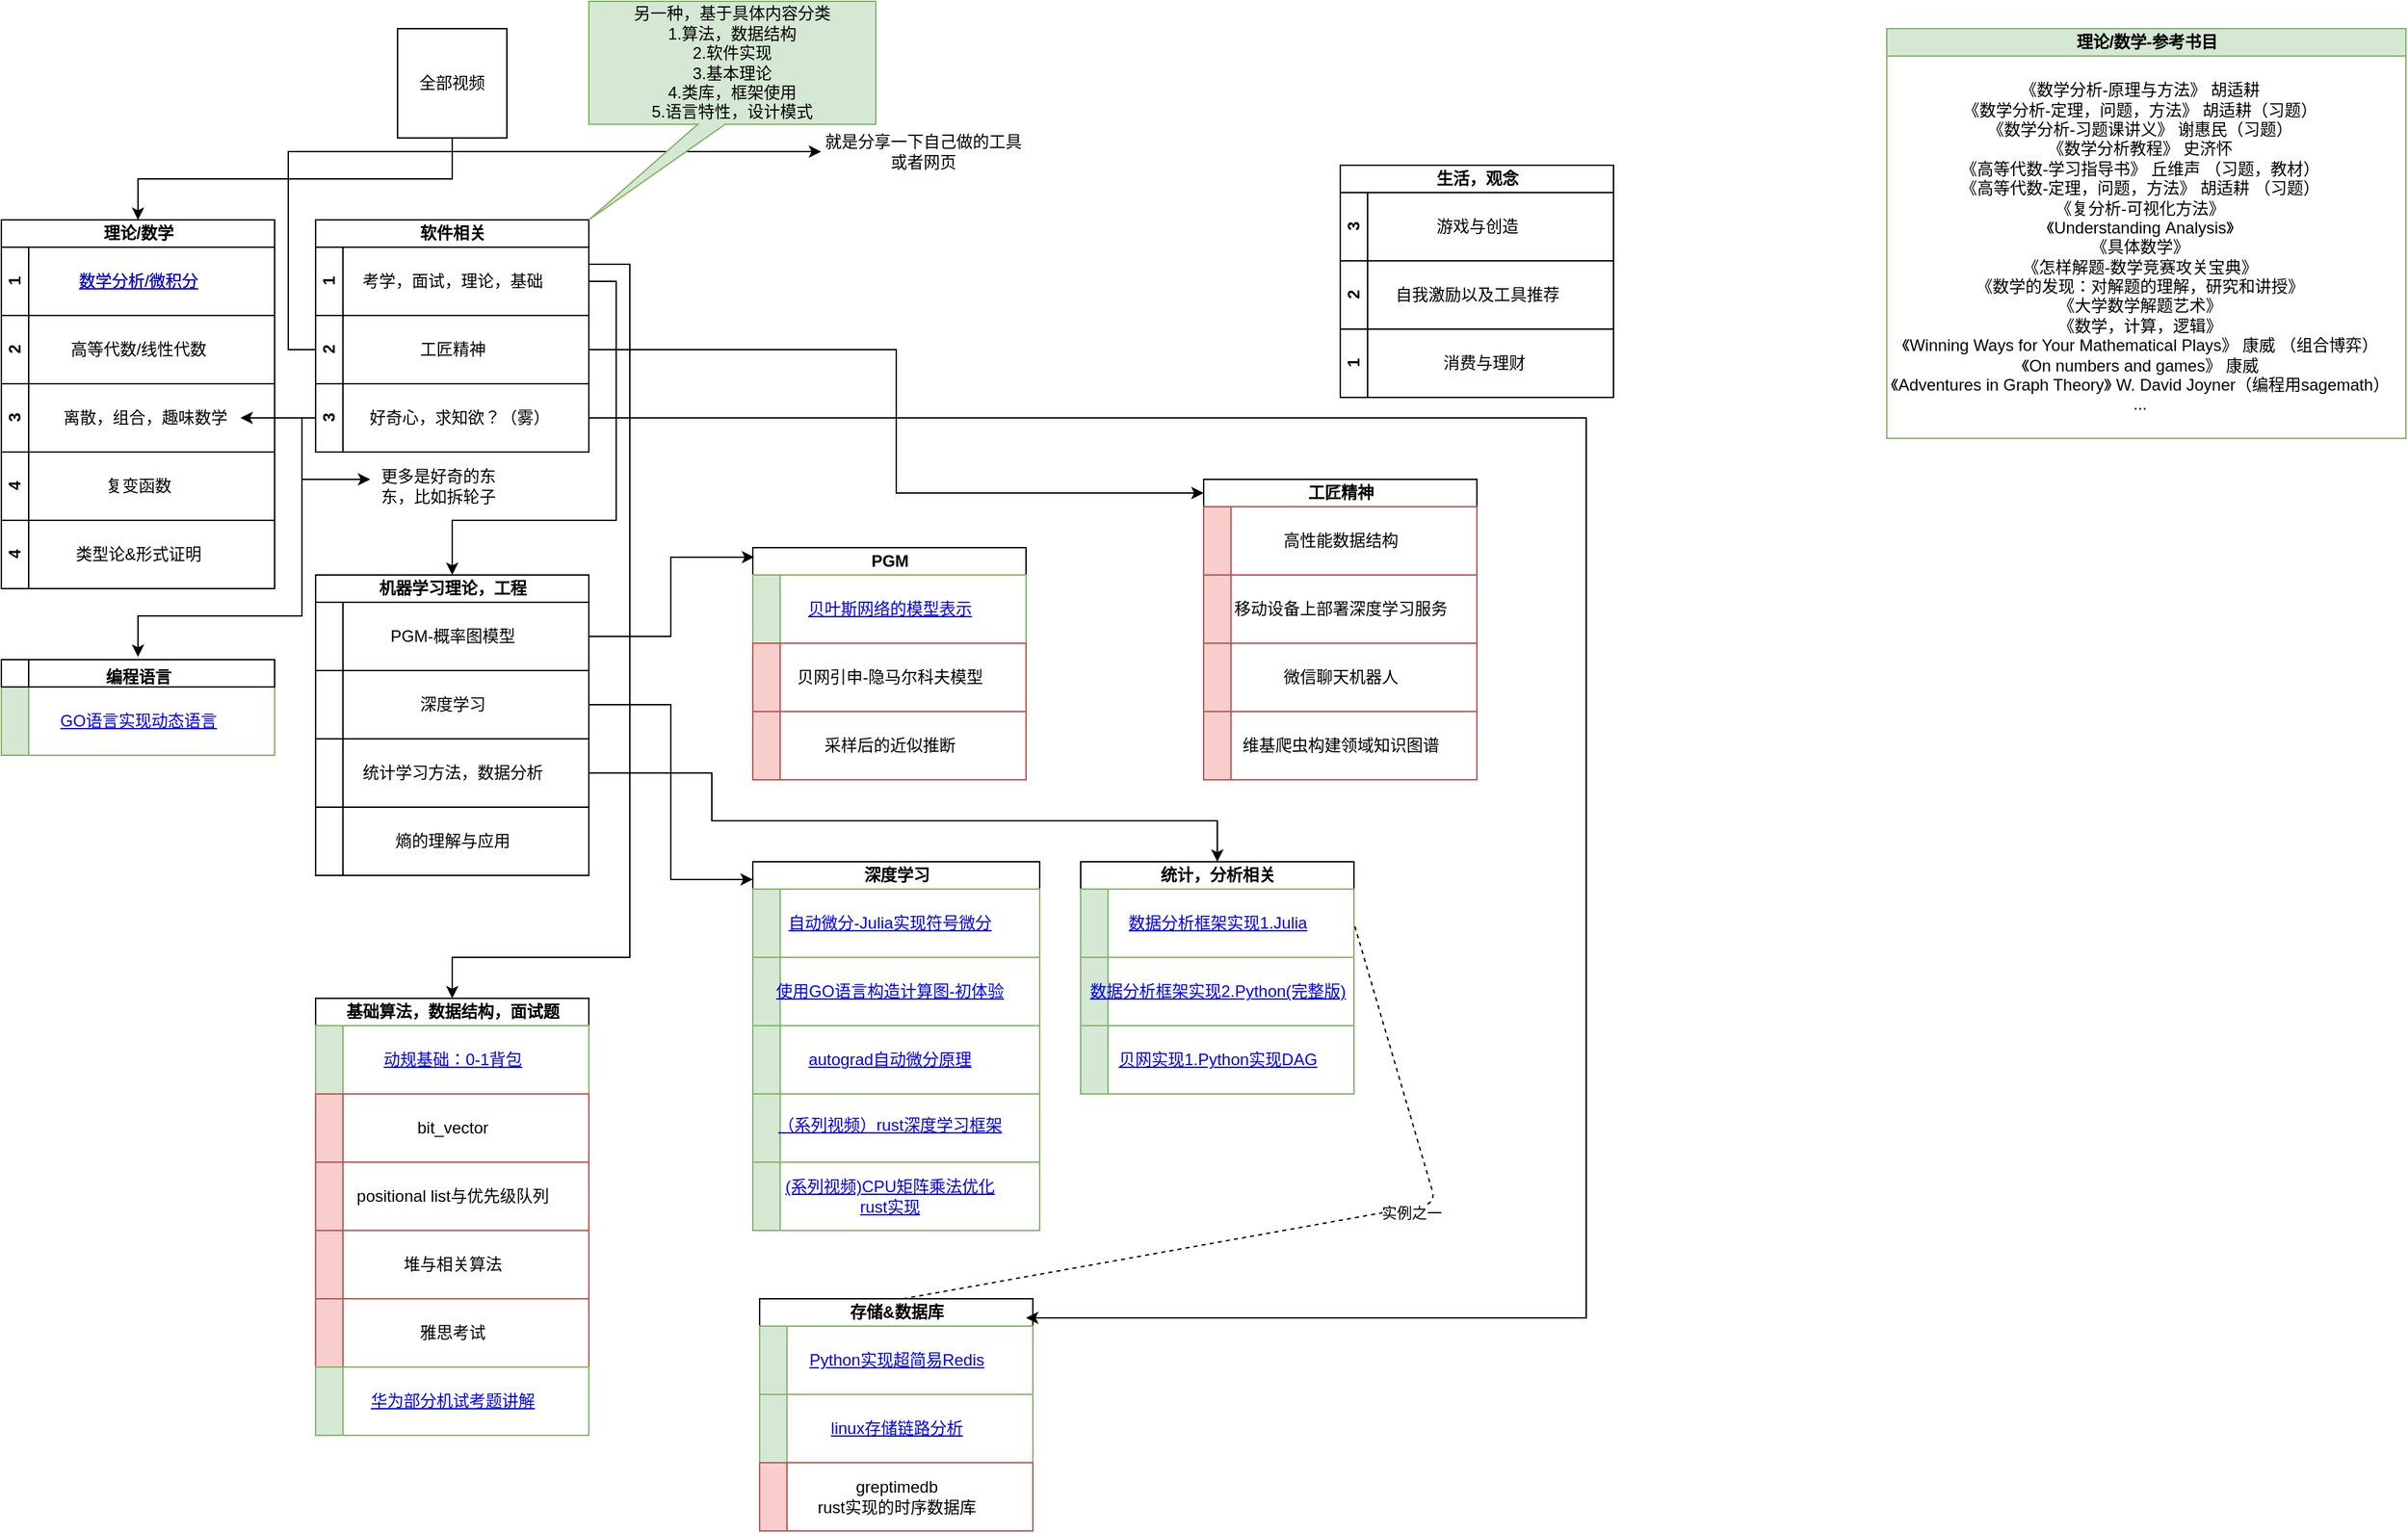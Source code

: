 <mxfile version="21.6.5" type="github" pages="4">
  <diagram id="NwGpluzZfBLq9LY4LFKO" name="小飒的总览">
    <mxGraphModel dx="1434" dy="746" grid="1" gridSize="10" guides="1" tooltips="1" connect="1" arrows="1" fold="1" page="1" pageScale="1" pageWidth="2339" pageHeight="3300" math="0" shadow="0">
      <root>
        <mxCell id="0" />
        <mxCell id="1" parent="0" />
        <mxCell id="8-7b5ulnc9BxNWWt8EDz-7" style="edgeStyle=orthogonalEdgeStyle;rounded=0;orthogonalLoop=1;jettySize=auto;html=1;exitX=0.5;exitY=1;exitDx=0;exitDy=0;entryX=0.5;entryY=0;entryDx=0;entryDy=0;" parent="1" source="8-7b5ulnc9BxNWWt8EDz-1" target="8-7b5ulnc9BxNWWt8EDz-2" edge="1">
          <mxGeometry relative="1" as="geometry" />
        </mxCell>
        <mxCell id="8-7b5ulnc9BxNWWt8EDz-1" value="全部视频" style="whiteSpace=wrap;html=1;aspect=fixed;" parent="1" vertex="1">
          <mxGeometry x="400" y="40" width="80" height="80" as="geometry" />
        </mxCell>
        <mxCell id="8-7b5ulnc9BxNWWt8EDz-2" value="理论/数学" style="swimlane;html=1;childLayout=stackLayout;resizeParent=1;resizeParentMax=0;horizontal=1;startSize=20;horizontalStack=0;" parent="1" vertex="1">
          <mxGeometry x="110" y="180" width="200" height="170" as="geometry">
            <mxRectangle x="110" y="180" width="80" height="20" as="alternateBounds" />
          </mxGeometry>
        </mxCell>
        <mxCell id="8-7b5ulnc9BxNWWt8EDz-5" value="3" style="swimlane;html=1;startSize=20;horizontal=0;" parent="8-7b5ulnc9BxNWWt8EDz-2" vertex="1">
          <mxGeometry y="20" width="200" height="50" as="geometry" />
        </mxCell>
        <mxCell id="5zsLjc5uwQKFEbnbnq62-4" value="数学分析/微积分" style="text;html=1;align=center;verticalAlign=middle;resizable=0;points=[];autosize=1;" parent="8-7b5ulnc9BxNWWt8EDz-5" vertex="1">
          <mxGeometry x="50" y="15" width="100" height="20" as="geometry" />
        </mxCell>
        <mxCell id="8-7b5ulnc9BxNWWt8EDz-4" value="2" style="swimlane;html=1;startSize=20;horizontal=0;" parent="8-7b5ulnc9BxNWWt8EDz-2" vertex="1">
          <mxGeometry y="70" width="200" height="50" as="geometry" />
        </mxCell>
        <mxCell id="5zsLjc5uwQKFEbnbnq62-6" value="高等代数/线性代数" style="text;html=1;align=center;verticalAlign=middle;resizable=0;points=[];autosize=1;" parent="8-7b5ulnc9BxNWWt8EDz-4" vertex="1">
          <mxGeometry x="45" y="15" width="110" height="20" as="geometry" />
        </mxCell>
        <mxCell id="aSM2XhxC3ORgOG6r9dh8-21" value="1" style="swimlane;html=1;startSize=20;horizontal=0;" parent="8-7b5ulnc9BxNWWt8EDz-4" vertex="1">
          <mxGeometry y="-50" width="200" height="50" as="geometry" />
        </mxCell>
        <mxCell id="aSM2XhxC3ORgOG6r9dh8-22" value="&lt;a href=&quot;data:page/id,3H9gWlur2JMa4de04QZ2&quot;&gt;数学分析/微积分&lt;/a&gt;" style="text;html=1;align=center;verticalAlign=middle;resizable=0;points=[];autosize=1;" parent="aSM2XhxC3ORgOG6r9dh8-21" vertex="1">
          <mxGeometry x="45" y="10" width="110" height="30" as="geometry" />
        </mxCell>
        <mxCell id="8-7b5ulnc9BxNWWt8EDz-3" value="3" style="swimlane;html=1;startSize=20;horizontal=0;" parent="8-7b5ulnc9BxNWWt8EDz-2" vertex="1">
          <mxGeometry y="120" width="200" height="50" as="geometry" />
        </mxCell>
        <mxCell id="5zsLjc5uwQKFEbnbnq62-7" value="离散，组合，趣味数学" style="text;html=1;align=center;verticalAlign=middle;resizable=0;points=[];autosize=1;" parent="8-7b5ulnc9BxNWWt8EDz-3" vertex="1">
          <mxGeometry x="35" y="15" width="140" height="20" as="geometry" />
        </mxCell>
        <mxCell id="aSM2XhxC3ORgOG6r9dh8-1" value="软件相关" style="swimlane;html=1;childLayout=stackLayout;resizeParent=1;resizeParentMax=0;horizontal=1;startSize=20;horizontalStack=0;" parent="1" vertex="1">
          <mxGeometry x="340" y="180" width="200" height="170" as="geometry" />
        </mxCell>
        <mxCell id="aSM2XhxC3ORgOG6r9dh8-2" value="1" style="swimlane;html=1;startSize=20;horizontal=0;" parent="aSM2XhxC3ORgOG6r9dh8-1" vertex="1">
          <mxGeometry y="20" width="200" height="50" as="geometry" />
        </mxCell>
        <mxCell id="aSM2XhxC3ORgOG6r9dh8-3" value="考学，面试，理论，基础" style="text;html=1;align=center;verticalAlign=middle;resizable=0;points=[];autosize=1;" parent="aSM2XhxC3ORgOG6r9dh8-2" vertex="1">
          <mxGeometry x="25" y="15" width="150" height="20" as="geometry" />
        </mxCell>
        <mxCell id="aSM2XhxC3ORgOG6r9dh8-4" value="2" style="swimlane;html=1;startSize=20;horizontal=0;" parent="aSM2XhxC3ORgOG6r9dh8-1" vertex="1">
          <mxGeometry y="70" width="200" height="50" as="geometry" />
        </mxCell>
        <mxCell id="aSM2XhxC3ORgOG6r9dh8-5" value="工匠精神" style="text;html=1;align=center;verticalAlign=middle;resizable=0;points=[];autosize=1;" parent="aSM2XhxC3ORgOG6r9dh8-4" vertex="1">
          <mxGeometry x="70" y="15" width="60" height="20" as="geometry" />
        </mxCell>
        <mxCell id="aSM2XhxC3ORgOG6r9dh8-6" value="3" style="swimlane;html=1;startSize=20;horizontal=0;" parent="aSM2XhxC3ORgOG6r9dh8-1" vertex="1">
          <mxGeometry y="120" width="200" height="50" as="geometry" />
        </mxCell>
        <mxCell id="aSM2XhxC3ORgOG6r9dh8-7" value="好奇心，求知欲？（雾）" style="text;html=1;align=center;verticalAlign=middle;resizable=0;points=[];autosize=1;" parent="aSM2XhxC3ORgOG6r9dh8-6" vertex="1">
          <mxGeometry x="30" y="15" width="150" height="20" as="geometry" />
        </mxCell>
        <mxCell id="aSM2XhxC3ORgOG6r9dh8-8" value="生活，观念" style="swimlane;html=1;childLayout=stackLayout;resizeParent=1;resizeParentMax=0;horizontal=1;startSize=20;horizontalStack=0;" parent="1" vertex="1">
          <mxGeometry x="1090" y="140" width="200" height="170" as="geometry" />
        </mxCell>
        <mxCell id="aSM2XhxC3ORgOG6r9dh8-9" value="3" style="swimlane;html=1;startSize=20;horizontal=0;" parent="aSM2XhxC3ORgOG6r9dh8-8" vertex="1">
          <mxGeometry y="20" width="200" height="50" as="geometry" />
        </mxCell>
        <mxCell id="aSM2XhxC3ORgOG6r9dh8-10" value="游戏与创造" style="text;html=1;align=center;verticalAlign=middle;resizable=0;points=[];autosize=1;" parent="aSM2XhxC3ORgOG6r9dh8-9" vertex="1">
          <mxGeometry x="60" y="15" width="80" height="20" as="geometry" />
        </mxCell>
        <mxCell id="aSM2XhxC3ORgOG6r9dh8-11" value="2" style="swimlane;html=1;startSize=20;horizontal=0;" parent="aSM2XhxC3ORgOG6r9dh8-8" vertex="1">
          <mxGeometry y="70" width="200" height="50" as="geometry" />
        </mxCell>
        <mxCell id="aSM2XhxC3ORgOG6r9dh8-12" value="自我激励以及工具推荐" style="text;html=1;align=center;verticalAlign=middle;resizable=0;points=[];autosize=1;" parent="aSM2XhxC3ORgOG6r9dh8-11" vertex="1">
          <mxGeometry x="30" y="15" width="140" height="20" as="geometry" />
        </mxCell>
        <mxCell id="aSM2XhxC3ORgOG6r9dh8-13" value="1" style="swimlane;html=1;startSize=20;horizontal=0;" parent="aSM2XhxC3ORgOG6r9dh8-8" vertex="1">
          <mxGeometry y="120" width="200" height="50" as="geometry" />
        </mxCell>
        <mxCell id="aSM2XhxC3ORgOG6r9dh8-14" value="消费与理财" style="text;html=1;align=center;verticalAlign=middle;resizable=0;points=[];autosize=1;" parent="aSM2XhxC3ORgOG6r9dh8-13" vertex="1">
          <mxGeometry x="65" y="15" width="80" height="20" as="geometry" />
        </mxCell>
        <mxCell id="aSM2XhxC3ORgOG6r9dh8-25" value="4" style="swimlane;html=1;startSize=20;horizontal=0;" parent="1" vertex="1">
          <mxGeometry x="110" y="350" width="200" height="50" as="geometry" />
        </mxCell>
        <mxCell id="aSM2XhxC3ORgOG6r9dh8-26" value="复变函数" style="text;html=1;align=center;verticalAlign=middle;resizable=0;points=[];autosize=1;" parent="aSM2XhxC3ORgOG6r9dh8-25" vertex="1">
          <mxGeometry x="70" y="15" width="60" height="20" as="geometry" />
        </mxCell>
        <mxCell id="aSM2XhxC3ORgOG6r9dh8-57" value="理论/数学-参考书目" style="swimlane;startSize=20;strokeColor=#82b366;fillColor=#d5e8d4;html=1;" parent="1" vertex="1">
          <mxGeometry x="1490" y="40" width="380" height="300" as="geometry" />
        </mxCell>
        <mxCell id="aSM2XhxC3ORgOG6r9dh8-58" value="《数学分析-原理与方法》 胡适耕&lt;br&gt;《数学分析-定理，问题，方法》 胡适耕（习题）&lt;br&gt;《数学分析-习题课讲义》 谢惠民（习题）&lt;br&gt;《数学分析教程》 史济怀&lt;br&gt;《高等代数-学习指导书》 丘维声 （习题，教材）&lt;br&gt;《高等代数-定理，问题，方法》 胡适耕 （习题）&lt;br&gt;《复分析-可视化方法》&lt;br&gt;《&lt;span&gt;Understanding&amp;nbsp;&lt;/span&gt;&lt;span&gt;Analysis&lt;/span&gt;》&lt;br&gt;《具体数学》&lt;br&gt;《怎样解题-数学竞赛攻关宝典》&lt;br&gt;《数学的发现：对解题的理解，研究和讲授》&lt;br&gt;《大学数学解题艺术》&lt;br&gt;《数学，计算，逻辑》&lt;br&gt;《Winning Ways for Your Mathematical Plays》 康威 （组合博弈）&lt;br&gt;《On numbers and games》 康威&lt;br&gt;《Adventures in Graph Theory》 W. David Joyner（编程用sagemath）&lt;br&gt;..." style="text;html=1;align=center;verticalAlign=middle;resizable=0;points=[];autosize=1;" parent="aSM2XhxC3ORgOG6r9dh8-57" vertex="1">
          <mxGeometry x="-10" y="40" width="390" height="240" as="geometry" />
        </mxCell>
        <mxCell id="aSM2XhxC3ORgOG6r9dh8-63" value="就是分享一下自己做的工具或者网页" style="text;html=1;strokeColor=none;fillColor=none;align=center;verticalAlign=middle;whiteSpace=wrap;rounded=0;startSize=20;" parent="1" vertex="1">
          <mxGeometry x="710" y="110" width="150" height="40" as="geometry" />
        </mxCell>
        <mxCell id="aSM2XhxC3ORgOG6r9dh8-66" style="edgeStyle=orthogonalEdgeStyle;rounded=0;orthogonalLoop=1;jettySize=auto;html=1;startSize=20;entryX=0;entryY=0.5;entryDx=0;entryDy=0;" parent="1" source="aSM2XhxC3ORgOG6r9dh8-4" target="aSM2XhxC3ORgOG6r9dh8-63" edge="1">
          <mxGeometry relative="1" as="geometry">
            <mxPoint x="700" y="120" as="targetPoint" />
            <Array as="points">
              <mxPoint x="320" y="275" />
              <mxPoint x="320" y="130" />
            </Array>
          </mxGeometry>
        </mxCell>
        <mxCell id="aSM2XhxC3ORgOG6r9dh8-70" value="机器学习理论，工程" style="swimlane;html=1;childLayout=stackLayout;resizeParent=1;resizeParentMax=0;horizontal=1;startSize=20;horizontalStack=0;" parent="1" vertex="1">
          <mxGeometry x="340" y="440" width="200" height="170" as="geometry" />
        </mxCell>
        <mxCell id="aSM2XhxC3ORgOG6r9dh8-71" value="" style="swimlane;html=1;startSize=20;horizontal=0;" parent="aSM2XhxC3ORgOG6r9dh8-70" vertex="1">
          <mxGeometry y="20" width="200" height="50" as="geometry" />
        </mxCell>
        <mxCell id="aSM2XhxC3ORgOG6r9dh8-72" value="PGM-概率图模型" style="text;html=1;align=center;verticalAlign=middle;resizable=0;points=[];autosize=1;" parent="aSM2XhxC3ORgOG6r9dh8-71" vertex="1">
          <mxGeometry x="45" y="15" width="110" height="20" as="geometry" />
        </mxCell>
        <mxCell id="aSM2XhxC3ORgOG6r9dh8-73" value="" style="swimlane;html=1;startSize=20;horizontal=0;" parent="aSM2XhxC3ORgOG6r9dh8-70" vertex="1">
          <mxGeometry y="70" width="200" height="50" as="geometry" />
        </mxCell>
        <mxCell id="aSM2XhxC3ORgOG6r9dh8-74" value="深度学习" style="text;html=1;align=center;verticalAlign=middle;resizable=0;points=[];autosize=1;" parent="aSM2XhxC3ORgOG6r9dh8-73" vertex="1">
          <mxGeometry x="70" y="15" width="60" height="20" as="geometry" />
        </mxCell>
        <mxCell id="aSM2XhxC3ORgOG6r9dh8-75" value="" style="swimlane;html=1;startSize=20;horizontal=0;" parent="aSM2XhxC3ORgOG6r9dh8-70" vertex="1">
          <mxGeometry y="120" width="200" height="50" as="geometry" />
        </mxCell>
        <mxCell id="aSM2XhxC3ORgOG6r9dh8-86" value="统计学习方法，数据分析" style="text;html=1;align=center;verticalAlign=middle;resizable=0;points=[];autosize=1;" parent="aSM2XhxC3ORgOG6r9dh8-75" vertex="1">
          <mxGeometry x="25" y="15" width="150" height="20" as="geometry" />
        </mxCell>
        <mxCell id="aSM2XhxC3ORgOG6r9dh8-84" style="edgeStyle=orthogonalEdgeStyle;rounded=0;orthogonalLoop=1;jettySize=auto;html=1;exitX=0;exitY=0.5;exitDx=0;exitDy=0;startSize=20;" parent="1" source="aSM2XhxC3ORgOG6r9dh8-6" target="aSM2XhxC3ORgOG6r9dh8-85" edge="1">
          <mxGeometry relative="1" as="geometry">
            <mxPoint x="400" y="370" as="targetPoint" />
            <Array as="points">
              <mxPoint x="330" y="325" />
              <mxPoint x="330" y="370" />
            </Array>
          </mxGeometry>
        </mxCell>
        <mxCell id="aSM2XhxC3ORgOG6r9dh8-85" value="更多是好奇的东东，比如拆轮子" style="text;html=1;strokeColor=none;fillColor=none;align=center;verticalAlign=middle;whiteSpace=wrap;rounded=0;" parent="1" vertex="1">
          <mxGeometry x="380" y="360" width="100" height="30" as="geometry" />
        </mxCell>
        <mxCell id="aSM2XhxC3ORgOG6r9dh8-87" value="PGM" style="swimlane;html=1;childLayout=stackLayout;resizeParent=1;resizeParentMax=0;horizontal=1;startSize=20;horizontalStack=0;" parent="1" vertex="1">
          <mxGeometry x="660" y="420" width="200" height="170" as="geometry" />
        </mxCell>
        <mxCell id="aSM2XhxC3ORgOG6r9dh8-88" value="" style="swimlane;html=1;startSize=20;horizontal=0;fillColor=#d5e8d4;strokeColor=#82b366;" parent="aSM2XhxC3ORgOG6r9dh8-87" vertex="1">
          <mxGeometry y="20" width="200" height="50" as="geometry" />
        </mxCell>
        <mxCell id="aSM2XhxC3ORgOG6r9dh8-89" value="&lt;a href=&quot;https://www.bilibili.com/video/BV1AQ4y1P7Da/&quot;&gt;贝叶斯网络的模型表示&lt;/a&gt;" style="text;html=1;align=center;verticalAlign=middle;resizable=0;points=[];autosize=1;" parent="aSM2XhxC3ORgOG6r9dh8-88" vertex="1">
          <mxGeometry x="30" y="15" width="140" height="20" as="geometry" />
        </mxCell>
        <mxCell id="aSM2XhxC3ORgOG6r9dh8-90" value="" style="swimlane;html=1;startSize=20;horizontal=0;fillColor=#f8cecc;strokeColor=#b85450;" parent="aSM2XhxC3ORgOG6r9dh8-87" vertex="1">
          <mxGeometry y="70" width="200" height="50" as="geometry" />
        </mxCell>
        <mxCell id="aSM2XhxC3ORgOG6r9dh8-91" value="贝网引申-隐马尔科夫模型" style="text;html=1;align=center;verticalAlign=middle;resizable=0;points=[];autosize=1;" parent="aSM2XhxC3ORgOG6r9dh8-90" vertex="1">
          <mxGeometry x="25" y="15" width="150" height="20" as="geometry" />
        </mxCell>
        <mxCell id="aSM2XhxC3ORgOG6r9dh8-92" value="" style="swimlane;html=1;startSize=20;horizontal=0;fillColor=#f8cecc;strokeColor=#b85450;" parent="aSM2XhxC3ORgOG6r9dh8-87" vertex="1">
          <mxGeometry y="120" width="200" height="50" as="geometry" />
        </mxCell>
        <mxCell id="aSM2XhxC3ORgOG6r9dh8-93" value="采样后的近似推断" style="text;html=1;align=center;verticalAlign=middle;resizable=0;points=[];autosize=1;" parent="aSM2XhxC3ORgOG6r9dh8-92" vertex="1">
          <mxGeometry x="45" y="15" width="110" height="20" as="geometry" />
        </mxCell>
        <mxCell id="aSM2XhxC3ORgOG6r9dh8-94" style="edgeStyle=orthogonalEdgeStyle;rounded=0;orthogonalLoop=1;jettySize=auto;html=1;exitX=1;exitY=0.5;exitDx=0;exitDy=0;entryX=0.005;entryY=0.041;entryDx=0;entryDy=0;entryPerimeter=0;startSize=20;" parent="1" source="aSM2XhxC3ORgOG6r9dh8-71" target="aSM2XhxC3ORgOG6r9dh8-87" edge="1">
          <mxGeometry relative="1" as="geometry" />
        </mxCell>
        <mxCell id="aSM2XhxC3ORgOG6r9dh8-96" style="edgeStyle=orthogonalEdgeStyle;rounded=0;orthogonalLoop=1;jettySize=auto;html=1;exitX=1;exitY=0.5;exitDx=0;exitDy=0;entryX=0.5;entryY=0;entryDx=0;entryDy=0;startSize=20;" parent="1" source="aSM2XhxC3ORgOG6r9dh8-2" target="aSM2XhxC3ORgOG6r9dh8-70" edge="1">
          <mxGeometry relative="1" as="geometry">
            <Array as="points">
              <mxPoint x="560" y="225" />
              <mxPoint x="560" y="400" />
              <mxPoint x="440" y="400" />
            </Array>
          </mxGeometry>
        </mxCell>
        <mxCell id="aSM2XhxC3ORgOG6r9dh8-105" value="另一种，基于具体内容分类&lt;br&gt;1.算法，数据结构&lt;br&gt;2.软件实现&lt;br&gt;3.基本理论&lt;br&gt;4.类库，框架使用&lt;br&gt;5.语言特性，设计模式" style="shape=callout;whiteSpace=wrap;html=1;perimeter=calloutPerimeter;startSize=20;strokeColor=#82b366;fillColor=#d5e8d4;position2=0;base=20;size=70;position=0.38;" parent="1" vertex="1">
          <mxGeometry x="540" y="20" width="210" height="160" as="geometry" />
        </mxCell>
        <mxCell id="aSM2XhxC3ORgOG6r9dh8-107" style="edgeStyle=orthogonalEdgeStyle;rounded=0;orthogonalLoop=1;jettySize=auto;html=1;exitX=1;exitY=0.5;exitDx=0;exitDy=0;startSize=20;entryX=0;entryY=0.059;entryDx=0;entryDy=0;entryPerimeter=0;" parent="1" source="aSM2XhxC3ORgOG6r9dh8-73" target="aSM2XhxC3ORgOG6r9dh8-115" edge="1">
          <mxGeometry relative="1" as="geometry">
            <mxPoint x="600" y="670" as="targetPoint" />
          </mxGeometry>
        </mxCell>
        <mxCell id="aSM2XhxC3ORgOG6r9dh8-115" value="深度学习" style="swimlane;html=1;childLayout=stackLayout;resizeParent=1;resizeParentMax=0;horizontal=1;startSize=20;horizontalStack=0;" parent="1" vertex="1">
          <mxGeometry x="660" y="650" width="210" height="220" as="geometry" />
        </mxCell>
        <mxCell id="aSM2XhxC3ORgOG6r9dh8-116" value="" style="swimlane;html=1;startSize=20;horizontal=0;fillColor=#d5e8d4;strokeColor=#82b366;" parent="aSM2XhxC3ORgOG6r9dh8-115" vertex="1">
          <mxGeometry y="20" width="210" height="50" as="geometry" />
        </mxCell>
        <mxCell id="aSM2XhxC3ORgOG6r9dh8-117" value="&lt;a href=&quot;https://www.bilibili.com/video/BV1VX4y157gG/&quot;&gt;自动微分-Julia实现符号微分&lt;/a&gt;" style="text;html=1;align=center;verticalAlign=middle;resizable=0;points=[];autosize=1;" parent="aSM2XhxC3ORgOG6r9dh8-116" vertex="1">
          <mxGeometry x="15" y="10" width="170" height="30" as="geometry" />
        </mxCell>
        <mxCell id="aSM2XhxC3ORgOG6r9dh8-118" value="" style="swimlane;html=1;startSize=20;horizontal=0;fillColor=#d5e8d4;strokeColor=#82b366;" parent="aSM2XhxC3ORgOG6r9dh8-115" vertex="1">
          <mxGeometry y="70" width="210" height="50" as="geometry" />
        </mxCell>
        <UserObject label="&lt;a href=&quot;https://www.bilibili.com/video/BV1D64y1S7Zn/?spm_id_from=333.139.search.video_card.click&amp;amp;vd_source=d9b5b41044517f2b6d7225069dd1acb3&quot;&gt;使用GO语言构造计算图-初体验&lt;/a&gt;" id="aSM2XhxC3ORgOG6r9dh8-119">
          <mxCell style="text;html=1;align=center;verticalAlign=middle;resizable=0;points=[];autosize=1;" parent="aSM2XhxC3ORgOG6r9dh8-118" vertex="1">
            <mxGeometry x="5" y="10" width="190" height="30" as="geometry" />
          </mxCell>
        </UserObject>
        <mxCell id="aSM2XhxC3ORgOG6r9dh8-120" value="" style="swimlane;html=1;startSize=20;horizontal=0;fillColor=#d5e8d4;strokeColor=#82b366;" parent="aSM2XhxC3ORgOG6r9dh8-115" vertex="1">
          <mxGeometry y="120" width="210" height="100" as="geometry" />
        </mxCell>
        <mxCell id="aSM2XhxC3ORgOG6r9dh8-121" value="&lt;a href=&quot;https://www.bilibili.com/video/BV1vg411N7Dn/?spm_id_from=333.139.search.video_card.click&amp;amp;vd_source=d9b5b41044517f2b6d7225069dd1acb3&quot;&gt;autograd自动微分原理&lt;/a&gt;" style="text;html=1;align=center;verticalAlign=middle;resizable=0;points=[];autosize=1;" parent="aSM2XhxC3ORgOG6r9dh8-120" vertex="1">
          <mxGeometry x="30" y="10" width="140" height="30" as="geometry" />
        </mxCell>
        <mxCell id="aSM2XhxC3ORgOG6r9dh8-133" value="" style="swimlane;html=1;startSize=20;horizontal=0;fillColor=#d5e8d4;strokeColor=#82b366;" parent="aSM2XhxC3ORgOG6r9dh8-120" vertex="1">
          <mxGeometry y="50" width="210" height="50" as="geometry" />
        </mxCell>
        <mxCell id="aSM2XhxC3ORgOG6r9dh8-122" style="edgeStyle=orthogonalEdgeStyle;rounded=0;orthogonalLoop=1;jettySize=auto;html=1;exitX=1;exitY=0.5;exitDx=0;exitDy=0;startSize=20;" parent="1" source="aSM2XhxC3ORgOG6r9dh8-75" edge="1">
          <mxGeometry relative="1" as="geometry">
            <mxPoint x="1000" y="650" as="targetPoint" />
            <Array as="points">
              <mxPoint x="630" y="585" />
              <mxPoint x="630" y="620" />
              <mxPoint x="1000" y="620" />
            </Array>
          </mxGeometry>
        </mxCell>
        <mxCell id="aSM2XhxC3ORgOG6r9dh8-123" value="统计，分析相关" style="swimlane;html=1;childLayout=stackLayout;resizeParent=1;resizeParentMax=0;horizontal=1;startSize=20;horizontalStack=0;" parent="1" vertex="1">
          <mxGeometry x="900" y="650" width="200" height="170" as="geometry" />
        </mxCell>
        <mxCell id="aSM2XhxC3ORgOG6r9dh8-124" value="" style="swimlane;html=1;startSize=20;horizontal=0;fillColor=#d5e8d4;strokeColor=#82b366;" parent="aSM2XhxC3ORgOG6r9dh8-123" vertex="1">
          <mxGeometry y="20" width="200" height="50" as="geometry" />
        </mxCell>
        <mxCell id="aSM2XhxC3ORgOG6r9dh8-125" value="&lt;a href=&quot;https://www.bilibili.com/video/BV1Cy4y167uS/&quot;&gt;数据分析框架实现1.Julia&lt;/a&gt;" style="text;html=1;align=center;verticalAlign=middle;resizable=0;points=[];autosize=1;" parent="aSM2XhxC3ORgOG6r9dh8-124" vertex="1">
          <mxGeometry x="25" y="15" width="150" height="20" as="geometry" />
        </mxCell>
        <mxCell id="aSM2XhxC3ORgOG6r9dh8-126" value="" style="swimlane;html=1;startSize=20;horizontal=0;fillColor=#d5e8d4;strokeColor=#82b366;" parent="aSM2XhxC3ORgOG6r9dh8-123" vertex="1">
          <mxGeometry y="70" width="200" height="50" as="geometry" />
        </mxCell>
        <mxCell id="aSM2XhxC3ORgOG6r9dh8-127" value="&lt;a href=&quot;https://www.bilibili.com/video/BV1kU4y1p7Kt/&quot;&gt;数据分析框架实现2.Python(完整版)&lt;/a&gt;" style="text;html=1;align=center;verticalAlign=middle;resizable=0;points=[];autosize=1;" parent="aSM2XhxC3ORgOG6r9dh8-126" vertex="1">
          <mxGeometry y="15" width="200" height="20" as="geometry" />
        </mxCell>
        <mxCell id="aSM2XhxC3ORgOG6r9dh8-128" value="" style="swimlane;html=1;startSize=20;horizontal=0;fillColor=#d5e8d4;strokeColor=#82b366;" parent="aSM2XhxC3ORgOG6r9dh8-123" vertex="1">
          <mxGeometry y="120" width="200" height="50" as="geometry" />
        </mxCell>
        <mxCell id="aSM2XhxC3ORgOG6r9dh8-129" value="&lt;a href=&quot;https://www.bilibili.com/video/BV1Ab4y1R7Uk/&quot;&gt;贝网实现1.Python实现DAG&lt;/a&gt;" style="text;html=1;align=center;verticalAlign=middle;resizable=0;points=[];autosize=1;" parent="aSM2XhxC3ORgOG6r9dh8-128" vertex="1">
          <mxGeometry x="20" y="15" width="160" height="20" as="geometry" />
        </mxCell>
        <mxCell id="aSM2XhxC3ORgOG6r9dh8-135" value="" style="swimlane;html=1;startSize=20;horizontal=0;fillColor=#d5e8d4;strokeColor=#82b366;" parent="1" vertex="1">
          <mxGeometry x="660" y="870" width="210" height="50" as="geometry" />
        </mxCell>
        <mxCell id="aSM2XhxC3ORgOG6r9dh8-136" value="&lt;a href=&quot;data:page/id,_qoTuvj7T3ZKzZG26kI7&quot;&gt;(系列视频)CPU矩阵乘法优化&lt;br&gt;rust实现&lt;/a&gt;" style="text;html=1;align=center;verticalAlign=middle;resizable=0;points=[];autosize=1;" parent="aSM2XhxC3ORgOG6r9dh8-135" vertex="1">
          <mxGeometry x="10" y="5" width="180" height="40" as="geometry" />
        </mxCell>
        <mxCell id="aSM2XhxC3ORgOG6r9dh8-137" value="基础算法，数据结构，面试题" style="swimlane;html=1;childLayout=stackLayout;resizeParent=1;resizeParentMax=0;horizontal=1;startSize=20;horizontalStack=0;" parent="1" vertex="1">
          <mxGeometry x="340" y="750" width="200" height="170" as="geometry" />
        </mxCell>
        <mxCell id="aSM2XhxC3ORgOG6r9dh8-138" value="" style="swimlane;html=1;startSize=20;horizontal=0;fillColor=#d5e8d4;strokeColor=#82b366;" parent="aSM2XhxC3ORgOG6r9dh8-137" vertex="1">
          <mxGeometry y="20" width="200" height="50" as="geometry" />
        </mxCell>
        <mxCell id="aSM2XhxC3ORgOG6r9dh8-139" value="&lt;a href=&quot;https://www.bilibili.com/video/BV1ty4y127rP/&quot;&gt;动规基础：0-1背包&lt;/a&gt;" style="text;html=1;align=center;verticalAlign=middle;resizable=0;points=[];autosize=1;" parent="aSM2XhxC3ORgOG6r9dh8-138" vertex="1">
          <mxGeometry x="40" y="15" width="120" height="20" as="geometry" />
        </mxCell>
        <mxCell id="aSM2XhxC3ORgOG6r9dh8-140" value="" style="swimlane;html=1;startSize=20;horizontal=0;fillColor=#f8cecc;strokeColor=#b85450;" parent="aSM2XhxC3ORgOG6r9dh8-137" vertex="1">
          <mxGeometry y="70" width="200" height="50" as="geometry" />
        </mxCell>
        <mxCell id="aSM2XhxC3ORgOG6r9dh8-141" value="bit_vector" style="text;html=1;align=center;verticalAlign=middle;resizable=0;points=[];autosize=1;" parent="aSM2XhxC3ORgOG6r9dh8-140" vertex="1">
          <mxGeometry x="60" y="10" width="80" height="30" as="geometry" />
        </mxCell>
        <mxCell id="aSM2XhxC3ORgOG6r9dh8-142" value="" style="swimlane;html=1;startSize=20;horizontal=0;fillColor=#f8cecc;strokeColor=#b85450;" parent="aSM2XhxC3ORgOG6r9dh8-137" vertex="1">
          <mxGeometry y="120" width="200" height="50" as="geometry" />
        </mxCell>
        <mxCell id="aSM2XhxC3ORgOG6r9dh8-143" value="positional list与优先级队列" style="text;html=1;align=center;verticalAlign=middle;resizable=0;points=[];autosize=1;" parent="aSM2XhxC3ORgOG6r9dh8-142" vertex="1">
          <mxGeometry x="20" y="15" width="160" height="20" as="geometry" />
        </mxCell>
        <mxCell id="aSM2XhxC3ORgOG6r9dh8-144" style="edgeStyle=orthogonalEdgeStyle;rounded=0;orthogonalLoop=1;jettySize=auto;html=1;exitX=1;exitY=0.25;exitDx=0;exitDy=0;startSize=20;entryX=0.5;entryY=0;entryDx=0;entryDy=0;" parent="1" source="aSM2XhxC3ORgOG6r9dh8-2" target="aSM2XhxC3ORgOG6r9dh8-137" edge="1">
          <mxGeometry relative="1" as="geometry">
            <mxPoint x="580" y="630" as="targetPoint" />
            <Array as="points">
              <mxPoint x="570" y="213" />
              <mxPoint x="570" y="720" />
              <mxPoint x="440" y="720" />
            </Array>
          </mxGeometry>
        </mxCell>
        <mxCell id="aSM2XhxC3ORgOG6r9dh8-145" value="" style="swimlane;html=1;startSize=20;horizontal=0;fillColor=#f8cecc;strokeColor=#b85450;" parent="1" vertex="1">
          <mxGeometry x="340" y="920" width="200" height="50" as="geometry" />
        </mxCell>
        <mxCell id="aSM2XhxC3ORgOG6r9dh8-146" value="堆与相关算法" style="text;html=1;align=center;verticalAlign=middle;resizable=0;points=[];autosize=1;" parent="aSM2XhxC3ORgOG6r9dh8-145" vertex="1">
          <mxGeometry x="55" y="15" width="90" height="20" as="geometry" />
        </mxCell>
        <mxCell id="aSM2XhxC3ORgOG6r9dh8-147" value="" style="swimlane;html=1;startSize=20;horizontal=0;fillColor=#f8cecc;strokeColor=#b85450;" parent="1" vertex="1">
          <mxGeometry x="340" y="970" width="200" height="100" as="geometry" />
        </mxCell>
        <mxCell id="aSM2XhxC3ORgOG6r9dh8-148" value="雅思考试" style="text;html=1;align=center;verticalAlign=middle;resizable=0;points=[];autosize=1;" parent="aSM2XhxC3ORgOG6r9dh8-147" vertex="1">
          <mxGeometry x="65" y="10" width="70" height="30" as="geometry" />
        </mxCell>
        <mxCell id="aSM2XhxC3ORgOG6r9dh8-149" value="" style="swimlane;html=1;startSize=20;horizontal=0;fillColor=#d5e8d4;strokeColor=#82b366;" parent="aSM2XhxC3ORgOG6r9dh8-147" vertex="1">
          <mxGeometry y="50" width="200" height="50" as="geometry" />
        </mxCell>
        <mxCell id="aSM2XhxC3ORgOG6r9dh8-150" value="&lt;a href=&quot;https://www.bilibili.com/video/BV1Cy4y147Ya&quot;&gt;华为部分机试考题讲解&lt;/a&gt;" style="text;html=1;align=center;verticalAlign=middle;resizable=0;points=[];autosize=1;" parent="aSM2XhxC3ORgOG6r9dh8-149" vertex="1">
          <mxGeometry x="30" y="15" width="140" height="20" as="geometry" />
        </mxCell>
        <mxCell id="aSM2XhxC3ORgOG6r9dh8-151" value="工匠精神" style="swimlane;html=1;childLayout=stackLayout;resizeParent=1;resizeParentMax=0;horizontal=1;startSize=20;horizontalStack=0;" parent="1" vertex="1">
          <mxGeometry x="990" y="370" width="200" height="170" as="geometry" />
        </mxCell>
        <mxCell id="aSM2XhxC3ORgOG6r9dh8-152" value="" style="swimlane;html=1;startSize=20;horizontal=0;fillColor=#f8cecc;strokeColor=#b85450;" parent="aSM2XhxC3ORgOG6r9dh8-151" vertex="1">
          <mxGeometry y="20" width="200" height="50" as="geometry" />
        </mxCell>
        <mxCell id="aSM2XhxC3ORgOG6r9dh8-153" value="高性能数据结构" style="text;html=1;align=center;verticalAlign=middle;resizable=0;points=[];autosize=1;" parent="aSM2XhxC3ORgOG6r9dh8-152" vertex="1">
          <mxGeometry x="45" y="10" width="110" height="30" as="geometry" />
        </mxCell>
        <mxCell id="aSM2XhxC3ORgOG6r9dh8-154" value="" style="swimlane;html=1;startSize=20;horizontal=0;fillColor=#f8cecc;strokeColor=#b85450;" parent="aSM2XhxC3ORgOG6r9dh8-151" vertex="1">
          <mxGeometry y="70" width="200" height="50" as="geometry" />
        </mxCell>
        <mxCell id="aSM2XhxC3ORgOG6r9dh8-155" value="移动设备上部署深度学习服务" style="text;html=1;align=center;verticalAlign=middle;resizable=0;points=[];autosize=1;" parent="aSM2XhxC3ORgOG6r9dh8-154" vertex="1">
          <mxGeometry x="10" y="10" width="180" height="30" as="geometry" />
        </mxCell>
        <mxCell id="aSM2XhxC3ORgOG6r9dh8-156" value="" style="swimlane;html=1;startSize=20;horizontal=0;fillColor=#f8cecc;strokeColor=#b85450;" parent="aSM2XhxC3ORgOG6r9dh8-151" vertex="1">
          <mxGeometry y="120" width="200" height="50" as="geometry" />
        </mxCell>
        <mxCell id="aSM2XhxC3ORgOG6r9dh8-157" value="微信聊天机器人" style="text;html=1;align=center;verticalAlign=middle;resizable=0;points=[];autosize=1;" parent="aSM2XhxC3ORgOG6r9dh8-156" vertex="1">
          <mxGeometry x="50" y="15" width="100" height="20" as="geometry" />
        </mxCell>
        <mxCell id="aSM2XhxC3ORgOG6r9dh8-159" value="" style="swimlane;html=1;startSize=20;horizontal=0;fillColor=#f8cecc;strokeColor=#b85450;" parent="1" vertex="1">
          <mxGeometry x="990" y="540" width="200" height="50" as="geometry" />
        </mxCell>
        <mxCell id="aSM2XhxC3ORgOG6r9dh8-160" value="维基爬虫构建领域知识图谱" style="text;html=1;align=center;verticalAlign=middle;resizable=0;points=[];autosize=1;" parent="aSM2XhxC3ORgOG6r9dh8-159" vertex="1">
          <mxGeometry x="20" y="15" width="160" height="20" as="geometry" />
        </mxCell>
        <mxCell id="aSM2XhxC3ORgOG6r9dh8-161" style="edgeStyle=orthogonalEdgeStyle;rounded=0;orthogonalLoop=1;jettySize=auto;html=1;exitX=1;exitY=0.5;exitDx=0;exitDy=0;entryX=0;entryY=0.059;entryDx=0;entryDy=0;entryPerimeter=0;startSize=20;" parent="1" source="aSM2XhxC3ORgOG6r9dh8-4" target="aSM2XhxC3ORgOG6r9dh8-151" edge="1">
          <mxGeometry relative="1" as="geometry" />
        </mxCell>
        <mxCell id="aSM2XhxC3ORgOG6r9dh8-162" value="存储&amp;amp;数据库" style="swimlane;html=1;childLayout=stackLayout;resizeParent=1;resizeParentMax=0;horizontal=1;startSize=20;horizontalStack=0;" parent="1" vertex="1">
          <mxGeometry x="665" y="970" width="200" height="120" as="geometry" />
        </mxCell>
        <mxCell id="aSM2XhxC3ORgOG6r9dh8-163" value="" style="swimlane;html=1;startSize=20;horizontal=0;fillColor=#d5e8d4;strokeColor=#82b366;" parent="aSM2XhxC3ORgOG6r9dh8-162" vertex="1">
          <mxGeometry y="20" width="200" height="50" as="geometry" />
        </mxCell>
        <mxCell id="aSM2XhxC3ORgOG6r9dh8-164" value="&lt;a href=&quot;https://www.bilibili.com/video/BV1k5411L7qp/&quot;&gt;Python实现超简易Redis&lt;/a&gt;" style="text;html=1;align=center;verticalAlign=middle;resizable=0;points=[];autosize=1;" parent="aSM2XhxC3ORgOG6r9dh8-163" vertex="1">
          <mxGeometry x="30" y="15" width="140" height="20" as="geometry" />
        </mxCell>
        <mxCell id="aSM2XhxC3ORgOG6r9dh8-167" value="" style="swimlane;html=1;startSize=20;horizontal=0;fillColor=#d5e8d4;strokeColor=#82b366;" parent="aSM2XhxC3ORgOG6r9dh8-162" vertex="1">
          <mxGeometry y="70" width="200" height="50" as="geometry" />
        </mxCell>
        <mxCell id="aSM2XhxC3ORgOG6r9dh8-168" value="&lt;a href=&quot;https://www.bilibili.com/video/BV1xp421Q7v1/?spm_id_from=333.139.search.video_card.click&amp;amp;vd_source=d9b5b41044517f2b6d7225069dd1acb3&quot;&gt;linux存储链路分析&lt;/a&gt;" style="text;html=1;align=center;verticalAlign=middle;resizable=0;points=[];autosize=1;" parent="aSM2XhxC3ORgOG6r9dh8-167" vertex="1">
          <mxGeometry x="40" y="10" width="120" height="30" as="geometry" />
        </mxCell>
        <mxCell id="aSM2XhxC3ORgOG6r9dh8-169" style="edgeStyle=orthogonalEdgeStyle;rounded=0;orthogonalLoop=1;jettySize=auto;html=1;startSize=20;" parent="1" source="aSM2XhxC3ORgOG6r9dh8-6" edge="1">
          <mxGeometry relative="1" as="geometry">
            <mxPoint x="860" y="984" as="targetPoint" />
            <Array as="points">
              <mxPoint x="1270" y="325" />
              <mxPoint x="1270" y="984" />
            </Array>
          </mxGeometry>
        </mxCell>
        <mxCell id="aSM2XhxC3ORgOG6r9dh8-171" value="" style="endArrow=none;dashed=1;html=1;entryX=1;entryY=0.5;entryDx=0;entryDy=0;" parent="1" target="aSM2XhxC3ORgOG6r9dh8-124" edge="1">
          <mxGeometry width="50" height="50" relative="1" as="geometry">
            <mxPoint x="770" y="970" as="sourcePoint" />
            <mxPoint x="1160" y="920" as="targetPoint" />
            <Array as="points">
              <mxPoint x="1160" y="900" />
            </Array>
          </mxGeometry>
        </mxCell>
        <mxCell id="aSM2XhxC3ORgOG6r9dh8-173" value="实例之一" style="edgeLabel;html=1;align=center;verticalAlign=middle;resizable=0;points=[];" parent="aSM2XhxC3ORgOG6r9dh8-171" vertex="1" connectable="0">
          <mxGeometry x="0.238" y="-3" relative="1" as="geometry">
            <mxPoint as="offset" />
          </mxGeometry>
        </mxCell>
        <mxCell id="Shvu4YWxr-FJeHMnObYx-1" value="" style="swimlane;html=1;startSize=20;horizontal=0;" parent="1" vertex="1">
          <mxGeometry x="340" y="610" width="200" height="50" as="geometry" />
        </mxCell>
        <mxCell id="Shvu4YWxr-FJeHMnObYx-2" value="熵的理解与应用" style="text;html=1;align=center;verticalAlign=middle;resizable=0;points=[];autosize=1;" parent="Shvu4YWxr-FJeHMnObYx-1" vertex="1">
          <mxGeometry x="45" y="10" width="110" height="30" as="geometry" />
        </mxCell>
        <mxCell id="OIYVgTEPkVOZjoUmLnA9-1" value="&lt;a href=&quot;data:page/id,_qoTuvj7T3ZKzZG26kI7&quot;&gt;（系列视频）rust深度学习框架&lt;/a&gt;" style="text;html=1;align=center;verticalAlign=middle;resizable=0;points=[];autosize=1;strokeColor=none;fillColor=none;" vertex="1" parent="1">
          <mxGeometry x="665" y="828" width="190" height="30" as="geometry" />
        </mxCell>
        <mxCell id="5zIqAw0_EFlqoFY7K3ze-1" value="" style="swimlane;html=1;startSize=20;horizontal=0;fillColor=#f8cecc;strokeColor=#b85450;" vertex="1" parent="1">
          <mxGeometry x="665" y="1090" width="200" height="50" as="geometry" />
        </mxCell>
        <mxCell id="5zIqAw0_EFlqoFY7K3ze-2" value="greptimedb&lt;br&gt;rust实现的时序数据库" style="text;html=1;align=center;verticalAlign=middle;resizable=0;points=[];autosize=1;" vertex="1" parent="5zIqAw0_EFlqoFY7K3ze-1">
          <mxGeometry x="30" y="5" width="140" height="40" as="geometry" />
        </mxCell>
        <mxCell id="LlXBF_Pi8jF_vwee4acf-1" value="4" style="swimlane;html=1;startSize=20;horizontal=0;" vertex="1" parent="1">
          <mxGeometry x="110" y="400" width="200" height="50" as="geometry" />
        </mxCell>
        <mxCell id="LlXBF_Pi8jF_vwee4acf-2" value="类型论&amp;amp;形式证明" style="text;html=1;align=center;verticalAlign=middle;resizable=0;points=[];autosize=1;" vertex="1" parent="LlXBF_Pi8jF_vwee4acf-1">
          <mxGeometry x="40" y="10" width="120" height="30" as="geometry" />
        </mxCell>
        <mxCell id="5WfVIgUbOYIgvU3OuALV-3" value="" style="swimlane;html=1;startSize=20;horizontal=0;fillColor=#d5e8d4;strokeColor=#82b366;" vertex="1" parent="1">
          <mxGeometry x="110" y="522" width="200" height="50" as="geometry" />
        </mxCell>
        <mxCell id="5WfVIgUbOYIgvU3OuALV-4" value="&lt;a href=&quot;https://interpreterbook.com/&quot;&gt;GO语言实现动态语言&lt;/a&gt;" style="text;html=1;align=center;verticalAlign=middle;resizable=0;points=[];autosize=1;" vertex="1" parent="5WfVIgUbOYIgvU3OuALV-3">
          <mxGeometry x="30" y="10" width="140" height="30" as="geometry" />
        </mxCell>
        <mxCell id="5WfVIgUbOYIgvU3OuALV-5" value="" style="swimlane;html=1;startSize=20;horizontal=0;" vertex="1" parent="1">
          <mxGeometry x="110" y="502" width="200" height="20" as="geometry" />
        </mxCell>
        <mxCell id="5WfVIgUbOYIgvU3OuALV-6" value="&lt;b&gt;编程语言&lt;/b&gt;" style="text;html=1;align=center;verticalAlign=middle;resizable=0;points=[];autosize=1;strokeColor=none;fillColor=none;" vertex="1" parent="1">
          <mxGeometry x="175" y="500" width="70" height="30" as="geometry" />
        </mxCell>
        <mxCell id="5WfVIgUbOYIgvU3OuALV-7" style="edgeStyle=orthogonalEdgeStyle;rounded=0;orthogonalLoop=1;jettySize=auto;html=1;" edge="1" parent="1" target="5WfVIgUbOYIgvU3OuALV-6">
          <mxGeometry relative="1" as="geometry">
            <mxPoint x="340" y="320" as="sourcePoint" />
            <Array as="points">
              <mxPoint x="330" y="325" />
              <mxPoint x="330" y="470" />
              <mxPoint x="210" y="470" />
            </Array>
          </mxGeometry>
        </mxCell>
        <mxCell id="5WfVIgUbOYIgvU3OuALV-8" value="" style="edgeStyle=orthogonalEdgeStyle;rounded=0;orthogonalLoop=1;jettySize=auto;html=1;" edge="1" parent="1" source="aSM2XhxC3ORgOG6r9dh8-6" target="5zsLjc5uwQKFEbnbnq62-7">
          <mxGeometry relative="1" as="geometry" />
        </mxCell>
      </root>
    </mxGraphModel>
  </diagram>
  <diagram id="eG58fKcfLWwg1yVHmBJ_" name="数据结构">
    <mxGraphModel dx="1434" dy="746" grid="1" gridSize="10" guides="1" tooltips="1" connect="1" arrows="1" fold="1" page="1" pageScale="1" pageWidth="827" pageHeight="1169" math="0" shadow="0">
      <root>
        <mxCell id="0" />
        <mxCell id="1" parent="0" />
        <mxCell id="WNi3vlkDEZmR3Pd_FXns-1" value="高性能数据结构" style="swimlane;html=1;childLayout=stackLayout;resizeParent=1;resizeParentMax=0;horizontal=1;startSize=20;horizontalStack=0;" parent="1" vertex="1">
          <mxGeometry x="314" y="70" width="200" height="220" as="geometry" />
        </mxCell>
        <mxCell id="WNi3vlkDEZmR3Pd_FXns-2" value="" style="swimlane;html=1;startSize=20;horizontal=0;fillColor=#f8cecc;strokeColor=#b85450;" parent="WNi3vlkDEZmR3Pd_FXns-1" vertex="1">
          <mxGeometry y="20" width="200" height="50" as="geometry" />
        </mxCell>
        <mxCell id="WNi3vlkDEZmR3Pd_FXns-3" value="succinct ds: bit vector" style="text;html=1;align=center;verticalAlign=middle;resizable=0;points=[];autosize=1;" parent="WNi3vlkDEZmR3Pd_FXns-2" vertex="1">
          <mxGeometry x="30" y="10" width="140" height="30" as="geometry" />
        </mxCell>
        <mxCell id="WNi3vlkDEZmR3Pd_FXns-4" value="" style="swimlane;html=1;startSize=20;horizontal=0;fillColor=#f8cecc;strokeColor=#b85450;" parent="WNi3vlkDEZmR3Pd_FXns-1" vertex="1">
          <mxGeometry y="70" width="200" height="50" as="geometry" />
        </mxCell>
        <mxCell id="WNi3vlkDEZmR3Pd_FXns-5" value="succinct ds: 解释熵&amp;nbsp;" style="text;html=1;align=center;verticalAlign=middle;resizable=0;points=[];autosize=1;" parent="WNi3vlkDEZmR3Pd_FXns-4" vertex="1">
          <mxGeometry x="35" y="10" width="130" height="30" as="geometry" />
        </mxCell>
        <mxCell id="WNi3vlkDEZmR3Pd_FXns-6" value="" style="swimlane;html=1;startSize=20;horizontal=0;fillColor=#f8cecc;strokeColor=#b85450;" parent="WNi3vlkDEZmR3Pd_FXns-1" vertex="1">
          <mxGeometry y="120" width="200" height="50" as="geometry" />
        </mxCell>
        <mxCell id="WNi3vlkDEZmR3Pd_FXns-7" value="succinct ds: multi level prefix方法" style="text;html=1;align=center;verticalAlign=middle;resizable=0;points=[];autosize=1;" parent="WNi3vlkDEZmR3Pd_FXns-6" vertex="1">
          <mxGeometry x="6" y="10" width="200" height="30" as="geometry" />
        </mxCell>
        <mxCell id="WNi3vlkDEZmR3Pd_FXns-8" value="" style="swimlane;html=1;startSize=20;horizontal=0;fillColor=#f8cecc;strokeColor=#b85450;" parent="WNi3vlkDEZmR3Pd_FXns-1" vertex="1">
          <mxGeometry y="170" width="200" height="50" as="geometry" />
        </mxCell>
        <mxCell id="WNi3vlkDEZmR3Pd_FXns-9" value="succinct ds: four russian" style="text;html=1;align=center;verticalAlign=middle;resizable=0;points=[];autosize=1;" parent="WNi3vlkDEZmR3Pd_FXns-8" vertex="1">
          <mxGeometry x="31" y="10" width="150" height="30" as="geometry" />
        </mxCell>
      </root>
    </mxGraphModel>
  </diagram>
  <diagram id="_qoTuvj7T3ZKzZG26kI7" name="深度学习落地">
    <mxGraphModel dx="1434" dy="746" grid="1" gridSize="10" guides="1" tooltips="1" connect="1" arrows="1" fold="1" page="1" pageScale="1" pageWidth="2339" pageHeight="3300" math="0" shadow="0">
      <root>
        <mxCell id="0" />
        <mxCell id="1" parent="0" />
        <mxCell id="dJ5EUwl5ibKLIY5vtbmD-1" value="rust深度学习-candle框架" style="swimlane;html=1;childLayout=stackLayout;resizeParent=1;resizeParentMax=0;horizontal=1;startSize=20;horizontalStack=0;" vertex="1" parent="1">
          <mxGeometry x="60" y="70" width="205" height="170" as="geometry" />
        </mxCell>
        <mxCell id="dJ5EUwl5ibKLIY5vtbmD-2" value="" style="swimlane;html=1;startSize=20;horizontal=0;fillColor=#d5e8d4;strokeColor=#82b366;" vertex="1" parent="dJ5EUwl5ibKLIY5vtbmD-1">
          <mxGeometry y="20" width="205" height="50" as="geometry" />
        </mxCell>
        <UserObject label="&lt;a href=&quot;https://www.bilibili.com/video/BV1PRxseeEpq/?vd_source=d9b5b41044517f2b6d7225069dd1acb3&quot;&gt;candle_core：tensor&lt;/a&gt;" id="dJ5EUwl5ibKLIY5vtbmD-3">
          <mxCell style="text;html=1;align=center;verticalAlign=middle;resizable=0;points=[];autosize=1;" vertex="1" parent="dJ5EUwl5ibKLIY5vtbmD-2">
            <mxGeometry x="35" y="10" width="130" height="30" as="geometry" />
          </mxCell>
        </UserObject>
        <mxCell id="dJ5EUwl5ibKLIY5vtbmD-4" value="" style="swimlane;html=1;startSize=20;horizontal=0;fillColor=#d5e8d4;strokeColor=#82b366;" vertex="1" parent="dJ5EUwl5ibKLIY5vtbmD-1">
          <mxGeometry y="70" width="205" height="50" as="geometry" />
        </mxCell>
        <mxCell id="dJ5EUwl5ibKLIY5vtbmD-5" value="&lt;a href=&quot;https://www.bilibili.com/video/BV1BBcgeDEY3/?spm_id_from=333.139.homepage.video_card.click&amp;amp;vd_source=d9b5b41044517f2b6d7225069dd1acb3&quot;&gt;Candle模型加载：&lt;br&gt;零拷贝反序列化&lt;/a&gt;" style="text;html=1;align=center;verticalAlign=middle;resizable=0;points=[];autosize=1;" vertex="1" parent="dJ5EUwl5ibKLIY5vtbmD-4">
          <mxGeometry x="40" y="5" width="120" height="40" as="geometry" />
        </mxCell>
        <mxCell id="dJ5EUwl5ibKLIY5vtbmD-6" value="" style="swimlane;html=1;startSize=20;horizontal=0;fillColor=#d5e8d4;strokeColor=#82b366;" vertex="1" parent="dJ5EUwl5ibKLIY5vtbmD-1">
          <mxGeometry y="120" width="205" height="50" as="geometry" />
        </mxCell>
        <mxCell id="dJ5EUwl5ibKLIY5vtbmD-7" value="&lt;a href=&quot;https://www.bilibili.com/video/BV1s6r6YAEuC?spm_id_from=333.788.videopod.sections&amp;amp;vd_source=d9b5b41044517f2b6d7225069dd1acb3&quot;&gt;mmap系统调用&lt;/a&gt;" style="text;html=1;align=center;verticalAlign=middle;resizable=0;points=[];autosize=1;" vertex="1" parent="dJ5EUwl5ibKLIY5vtbmD-6">
          <mxGeometry x="50" y="10" width="100" height="30" as="geometry" />
        </mxCell>
        <mxCell id="67bvdzQaxXPbibDy18R5-1" value="" style="swimlane;html=1;startSize=20;horizontal=0;fillColor=#d5e8d4;strokeColor=#82b366;" vertex="1" parent="1">
          <mxGeometry x="60" y="240" width="205" height="50" as="geometry" />
        </mxCell>
        <mxCell id="67bvdzQaxXPbibDy18R5-2" value="&lt;a href=&quot;https://www.bilibili.com/video/BV1zRqBYgE5q?spm_id_from=333.788.videopod.sections&amp;amp;vd_source=d9b5b41044517f2b6d7225069dd1acb3&quot;&gt;模型实战：trocr&lt;/a&gt;" style="text;html=1;align=center;verticalAlign=middle;resizable=0;points=[];autosize=1;" vertex="1" parent="67bvdzQaxXPbibDy18R5-1">
          <mxGeometry x="45" y="10" width="110" height="30" as="geometry" />
        </mxCell>
        <mxCell id="lWQzygp1v-i7wziJNdoa-1" value="" style="swimlane;html=1;startSize=20;horizontal=0;fillColor=#d5e8d4;strokeColor=#82b366;" vertex="1" parent="1">
          <mxGeometry x="60" y="290" width="205" height="50" as="geometry" />
        </mxCell>
        <mxCell id="lWQzygp1v-i7wziJNdoa-2" value="&lt;a href=&quot;https://www.bilibili.com/video/BV1fwKsegEog?spm_id_from=333.788.videopod.sections&amp;amp;vd_source=d9b5b41044517f2b6d7225069dd1acb3&quot;&gt;在rust中调用cuda代码&lt;/a&gt;" style="text;html=1;align=center;verticalAlign=middle;resizable=0;points=[];autosize=1;" vertex="1" parent="lWQzygp1v-i7wziJNdoa-1">
          <mxGeometry x="30" y="10" width="140" height="30" as="geometry" />
        </mxCell>
        <mxCell id="cVShpnusL0uMqm6ImfGR-1" value="矩阵乘法实现&amp;amp;优化" style="swimlane;html=1;childLayout=stackLayout;resizeParent=1;resizeParentMax=0;horizontal=1;startSize=20;horizontalStack=0;" vertex="1" parent="1">
          <mxGeometry x="440" y="70" width="205" height="170" as="geometry" />
        </mxCell>
        <mxCell id="cVShpnusL0uMqm6ImfGR-2" value="" style="swimlane;html=1;startSize=20;horizontal=0;fillColor=#d5e8d4;strokeColor=#82b366;" vertex="1" parent="cVShpnusL0uMqm6ImfGR-1">
          <mxGeometry y="20" width="205" height="50" as="geometry" />
        </mxCell>
        <UserObject label="&lt;a href=&quot;https://www.bilibili.com/video/BV1PQz3YLEQm?spm_id_from=333.788.videopod.sections&amp;amp;vd_source=d9b5b41044517f2b6d7225069dd1acb3&quot;&gt;关于CPU缓存&lt;/a&gt;" id="cVShpnusL0uMqm6ImfGR-3">
          <mxCell style="text;html=1;align=center;verticalAlign=middle;resizable=0;points=[];autosize=1;" vertex="1" parent="cVShpnusL0uMqm6ImfGR-2">
            <mxGeometry x="50" y="10" width="100" height="30" as="geometry" />
          </mxCell>
        </UserObject>
        <mxCell id="cVShpnusL0uMqm6ImfGR-4" value="" style="swimlane;html=1;startSize=20;horizontal=0;fillColor=#d5e8d4;strokeColor=#82b366;" vertex="1" parent="cVShpnusL0uMqm6ImfGR-1">
          <mxGeometry y="70" width="205" height="50" as="geometry" />
        </mxCell>
        <mxCell id="cVShpnusL0uMqm6ImfGR-5" value="&lt;a href=&quot;https://www.bilibili.com/video/BV1gNUDYpEND?spm_id_from=333.788.videopod.sections&amp;amp;vd_source=d9b5b41044517f2b6d7225069dd1acb3&quot;&gt;业界最佳实践：gotoblas方法&lt;/a&gt;" style="text;html=1;align=center;verticalAlign=middle;resizable=0;points=[];autosize=1;" vertex="1" parent="cVShpnusL0uMqm6ImfGR-4">
          <mxGeometry x="10" y="10" width="180" height="30" as="geometry" />
        </mxCell>
        <mxCell id="cVShpnusL0uMqm6ImfGR-6" value="" style="swimlane;html=1;startSize=20;horizontal=0;fillColor=#d5e8d4;strokeColor=#82b366;" vertex="1" parent="cVShpnusL0uMqm6ImfGR-1">
          <mxGeometry y="120" width="205" height="50" as="geometry" />
        </mxCell>
        <mxCell id="cVShpnusL0uMqm6ImfGR-7" value="&lt;a href=&quot;https://www.bilibili.com/video/BV1ySq6YHEN1?spm_id_from=333.788.videopod.sections&amp;amp;vd_source=d9b5b41044517f2b6d7225069dd1acb3&quot;&gt;gotoblas分块原则&lt;/a&gt;" style="text;html=1;align=center;verticalAlign=middle;resizable=0;points=[];autosize=1;" vertex="1" parent="cVShpnusL0uMqm6ImfGR-6">
          <mxGeometry x="40" y="10" width="120" height="30" as="geometry" />
        </mxCell>
      </root>
    </mxGraphModel>
  </diagram>
  <diagram id="3H9gWlur2JMa4de04QZ2" name="数学基础">
    <mxGraphModel dx="1434" dy="746" grid="1" gridSize="10" guides="1" tooltips="1" connect="1" arrows="1" fold="1" page="1" pageScale="1" pageWidth="2339" pageHeight="3300" math="0" shadow="0">
      <root>
        <mxCell id="0" />
        <mxCell id="1" parent="0" />
        <mxCell id="9V2mt-CBlSgIa33c56qU-1" value="" style="swimlane;html=1;startSize=20;horizontal=0;fillColor=#d5e8d4;strokeColor=#82b366;" vertex="1" parent="1">
          <mxGeometry x="90" y="440" width="200" height="50" as="geometry">
            <mxRectangle x="90" y="440" width="50" height="40" as="alternateBounds" />
          </mxGeometry>
        </mxCell>
        <UserObject label="&lt;a href=&quot;https://www.bilibili.com/video/BV1mA411s73V/&quot;&gt;有理数基本性质&lt;/a&gt;" linkTarget="_blank" id="9V2mt-CBlSgIa33c56qU-2">
          <mxCell style="text;html=1;align=center;verticalAlign=middle;resizable=0;points=[];autosize=1;" vertex="1" parent="9V2mt-CBlSgIa33c56qU-1">
            <mxGeometry x="45" y="10" width="110" height="30" as="geometry" />
          </mxCell>
        </UserObject>
        <mxCell id="9V2mt-CBlSgIa33c56qU-3" value="" style="swimlane;html=1;startSize=20;horizontal=0;fillColor=#d5e8d4;strokeColor=#82b366;" vertex="1" parent="1">
          <mxGeometry x="90" y="490" width="200" height="50" as="geometry" />
        </mxCell>
        <UserObject label="&lt;a href=&quot;https://www.bilibili.com/video/BV1jt4y1k78K/&quot;&gt;有理数与稠密性质&lt;/a&gt;" linkTarget="_blank" id="9V2mt-CBlSgIa33c56qU-4">
          <mxCell style="text;html=1;align=center;verticalAlign=middle;resizable=0;points=[];autosize=1;" vertex="1" parent="9V2mt-CBlSgIa33c56qU-3">
            <mxGeometry x="40" y="10" width="120" height="30" as="geometry" />
          </mxCell>
        </UserObject>
        <mxCell id="9V2mt-CBlSgIa33c56qU-5" value="" style="swimlane;html=1;startSize=20;horizontal=0;fillColor=#d5e8d4;strokeColor=#82b366;" vertex="1" parent="1">
          <mxGeometry x="90" y="540" width="200" height="50" as="geometry" />
        </mxCell>
        <UserObject label="&lt;a href=&quot;https://www.bilibili.com/video/BV1QK411u7Ur/&quot;&gt;数列极限-1&lt;/a&gt;" linkTarget="_blank" id="9V2mt-CBlSgIa33c56qU-6">
          <mxCell style="text;html=1;align=center;verticalAlign=middle;resizable=0;points=[];autosize=1;" vertex="1" parent="9V2mt-CBlSgIa33c56qU-5">
            <mxGeometry x="60" y="10" width="80" height="30" as="geometry" />
          </mxCell>
        </UserObject>
        <mxCell id="9V2mt-CBlSgIa33c56qU-7" value="&lt;br&gt;" style="swimlane;html=1;startSize=20;horizontal=0;fillColor=#d5e8d4;strokeColor=#82b366;" vertex="1" parent="1">
          <mxGeometry x="90" y="590" width="200" height="50" as="geometry" />
        </mxCell>
        <UserObject label="&lt;a href=&quot;https://www.bilibili.com/video/BV1cT4y1T7se/&quot;&gt;数列极限-2&lt;/a&gt;" linkTarget="_blank" id="9V2mt-CBlSgIa33c56qU-8">
          <mxCell style="text;html=1;align=center;verticalAlign=middle;resizable=0;points=[];autosize=1;" vertex="1" parent="9V2mt-CBlSgIa33c56qU-7">
            <mxGeometry x="60" y="10" width="80" height="30" as="geometry" />
          </mxCell>
        </UserObject>
        <mxCell id="9V2mt-CBlSgIa33c56qU-9" value="" style="swimlane;html=1;startSize=20;horizontal=0;fillColor=#f8cecc;strokeColor=#b85450;" vertex="1" parent="9V2mt-CBlSgIa33c56qU-7">
          <mxGeometry y="50" width="200" height="50" as="geometry" />
        </mxCell>
        <UserObject label="上极限与下极限" linkTarget="_blank" id="9V2mt-CBlSgIa33c56qU-10">
          <mxCell style="text;html=1;align=center;verticalAlign=middle;resizable=0;points=[];autosize=1;" vertex="1" parent="9V2mt-CBlSgIa33c56qU-9">
            <mxGeometry x="50" y="15" width="100" height="20" as="geometry" />
          </mxCell>
        </UserObject>
        <mxCell id="9V2mt-CBlSgIa33c56qU-11" value="" style="swimlane;html=1;startSize=20;horizontal=0;fillColor=#f8cecc;strokeColor=#b85450;" vertex="1" parent="1">
          <mxGeometry x="90" y="690" width="200" height="50" as="geometry" />
        </mxCell>
        <UserObject label="连续性相关..." linkTarget="_blank" id="9V2mt-CBlSgIa33c56qU-12">
          <mxCell style="text;html=1;align=center;verticalAlign=middle;resizable=0;points=[];autosize=1;" vertex="1" parent="9V2mt-CBlSgIa33c56qU-11">
            <mxGeometry x="55" y="15" width="90" height="20" as="geometry" />
          </mxCell>
        </UserObject>
        <mxCell id="6fLppDaaEjz8j-SHTAdD-2" value="&lt;br&gt;" style="swimlane;html=1;startSize=20;horizontal=0;" vertex="1" parent="1">
          <mxGeometry x="90" y="410" width="200" height="30" as="geometry" />
        </mxCell>
        <mxCell id="6fLppDaaEjz8j-SHTAdD-4" value="数学分析" style="text;html=1;align=center;verticalAlign=middle;resizable=0;points=[];autosize=1;strokeColor=none;fillColor=none;" vertex="1" parent="1">
          <mxGeometry x="155" y="408" width="70" height="30" as="geometry" />
        </mxCell>
      </root>
    </mxGraphModel>
  </diagram>
</mxfile>
